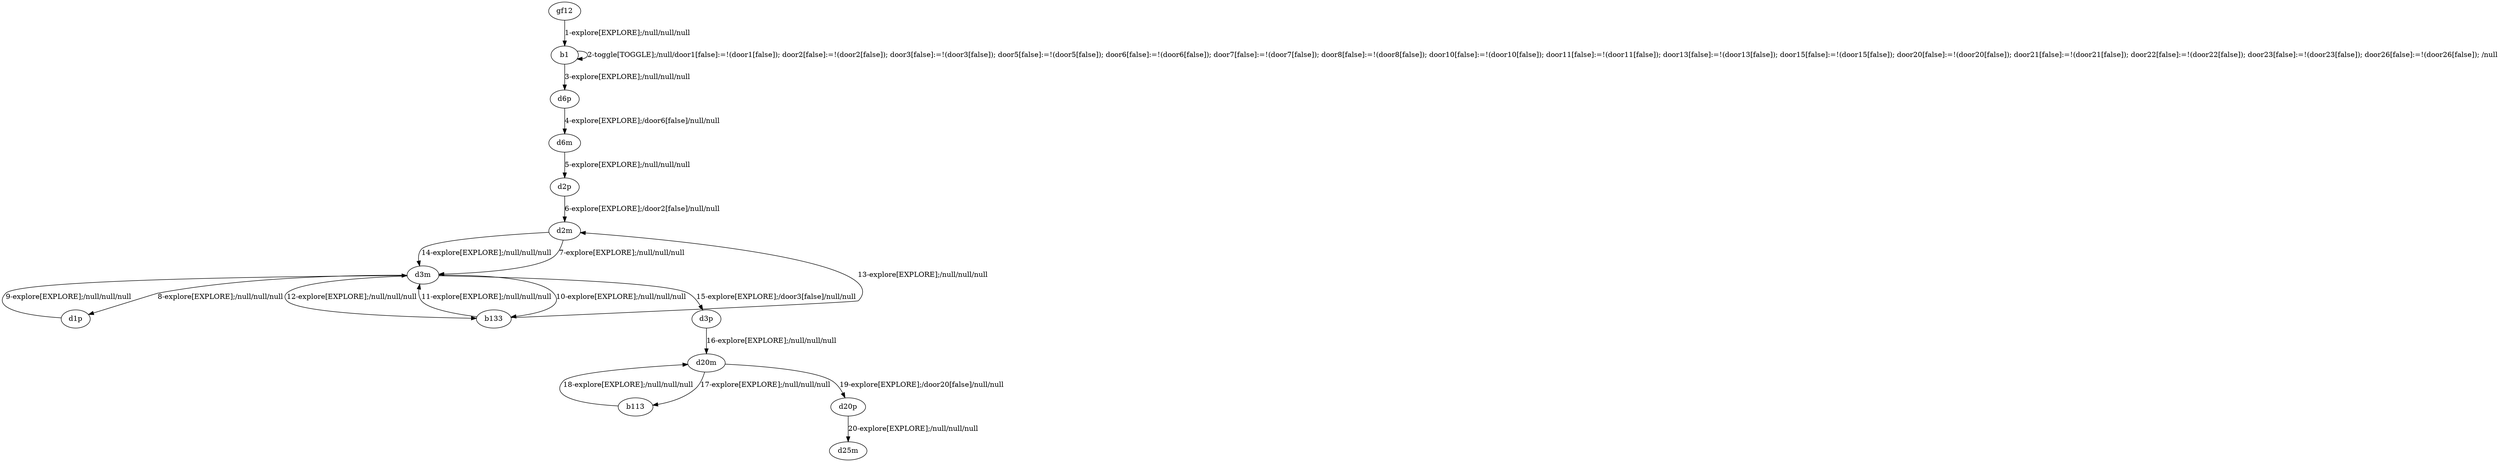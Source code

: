 # Total number of goals covered by this test: 5
# d3p --> d20m
# d20m --> b113
# d3m --> d1p
# d3m --> b133
# d1p --> d3m

digraph g {
"gf12" -> "b1" [label = "1-explore[EXPLORE];/null/null/null"];
"b1" -> "b1" [label = "2-toggle[TOGGLE];/null/door1[false]:=!(door1[false]); door2[false]:=!(door2[false]); door3[false]:=!(door3[false]); door5[false]:=!(door5[false]); door6[false]:=!(door6[false]); door7[false]:=!(door7[false]); door8[false]:=!(door8[false]); door10[false]:=!(door10[false]); door11[false]:=!(door11[false]); door13[false]:=!(door13[false]); door15[false]:=!(door15[false]); door20[false]:=!(door20[false]); door21[false]:=!(door21[false]); door22[false]:=!(door22[false]); door23[false]:=!(door23[false]); door26[false]:=!(door26[false]); /null"];
"b1" -> "d6p" [label = "3-explore[EXPLORE];/null/null/null"];
"d6p" -> "d6m" [label = "4-explore[EXPLORE];/door6[false]/null/null"];
"d6m" -> "d2p" [label = "5-explore[EXPLORE];/null/null/null"];
"d2p" -> "d2m" [label = "6-explore[EXPLORE];/door2[false]/null/null"];
"d2m" -> "d3m" [label = "7-explore[EXPLORE];/null/null/null"];
"d3m" -> "d1p" [label = "8-explore[EXPLORE];/null/null/null"];
"d1p" -> "d3m" [label = "9-explore[EXPLORE];/null/null/null"];
"d3m" -> "b133" [label = "10-explore[EXPLORE];/null/null/null"];
"b133" -> "d3m" [label = "11-explore[EXPLORE];/null/null/null"];
"d3m" -> "b133" [label = "12-explore[EXPLORE];/null/null/null"];
"b133" -> "d2m" [label = "13-explore[EXPLORE];/null/null/null"];
"d2m" -> "d3m" [label = "14-explore[EXPLORE];/null/null/null"];
"d3m" -> "d3p" [label = "15-explore[EXPLORE];/door3[false]/null/null"];
"d3p" -> "d20m" [label = "16-explore[EXPLORE];/null/null/null"];
"d20m" -> "b113" [label = "17-explore[EXPLORE];/null/null/null"];
"b113" -> "d20m" [label = "18-explore[EXPLORE];/null/null/null"];
"d20m" -> "d20p" [label = "19-explore[EXPLORE];/door20[false]/null/null"];
"d20p" -> "d25m" [label = "20-explore[EXPLORE];/null/null/null"];
}